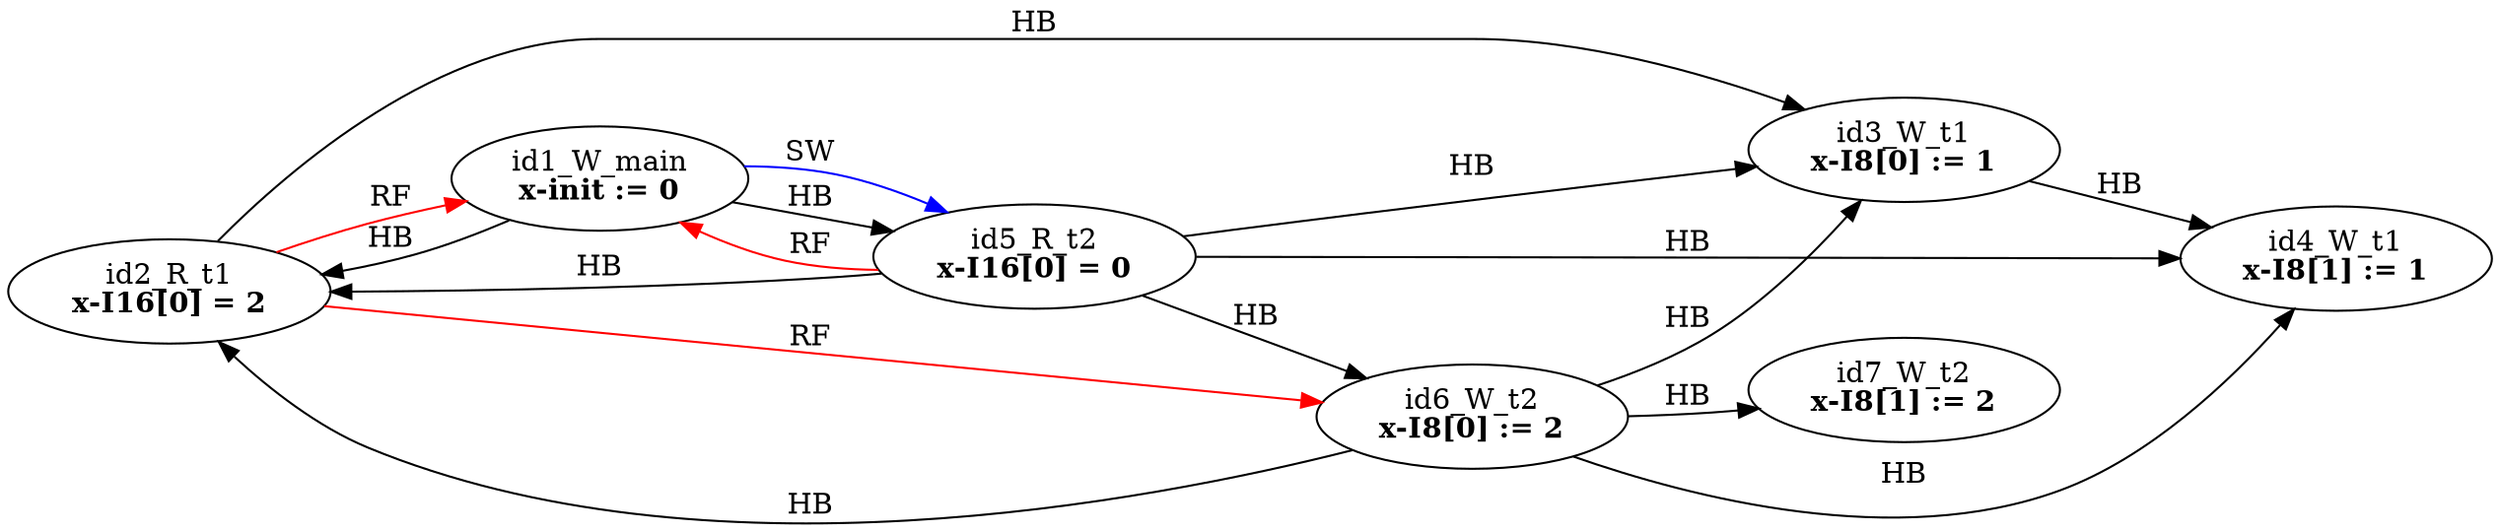 digraph memory_model {
rankdir=LR;
splines=true; esep=0.5;
id2_R_t1 -> id3_W_t1 [label = "HB", color="black"];
id3_W_t1 -> id4_W_t1 [label = "HB", color="black"];
id5_R_t2 -> id6_W_t2 [label = "HB", color="black"];
id6_W_t2 -> id7_W_t2 [label = "HB", color="black"];
id1_W_main -> id2_R_t1 [label = "HB", color="black"];
id1_W_main -> id5_R_t2 [label = "HB", color="black"];
id5_R_t2 -> id2_R_t1 [label = "HB", color="black"];
id5_R_t2 -> id3_W_t1 [label = "HB", color="black"];
id5_R_t2 -> id4_W_t1 [label = "HB", color="black"];
id6_W_t2 -> id2_R_t1 [label = "HB", color="black"];
id6_W_t2 -> id3_W_t1 [label = "HB", color="black"];
id6_W_t2 -> id4_W_t1 [label = "HB", color="black"];
id2_R_t1 -> id1_W_main [label = "RF", color="red"];
id2_R_t1 -> id6_W_t2 [label = "RF", color="red"];
id5_R_t2 -> id1_W_main [label = "RF", color="red"];
id1_W_main -> id5_R_t2 [label = "SW", color="blue"];
id1_W_main [label=<id1_W_main<br/><B>x-init := 0</B>>, pos="2.5,6!"]
id2_R_t1 [label=<id2_R_t1<br/><B>x-I16[0] = 2</B>>, pos="0,4!"]
id3_W_t1 [label=<id3_W_t1<br/><B>x-I8[0] := 1</B>>, pos="0,2!"]
id4_W_t1 [label=<id4_W_t1<br/><B>x-I8[1] := 1</B>>, pos="0,0!"]
id5_R_t2 [label=<id5_R_t2<br/><B>x-I16[0] = 0</B>>, pos="5,4!"]
id6_W_t2 [label=<id6_W_t2<br/><B>x-I8[0] := 2</B>>, pos="5,2!"]
id7_W_t2 [label=<id7_W_t2<br/><B>x-I8[1] := 2</B>>, pos="5,0!"]
}